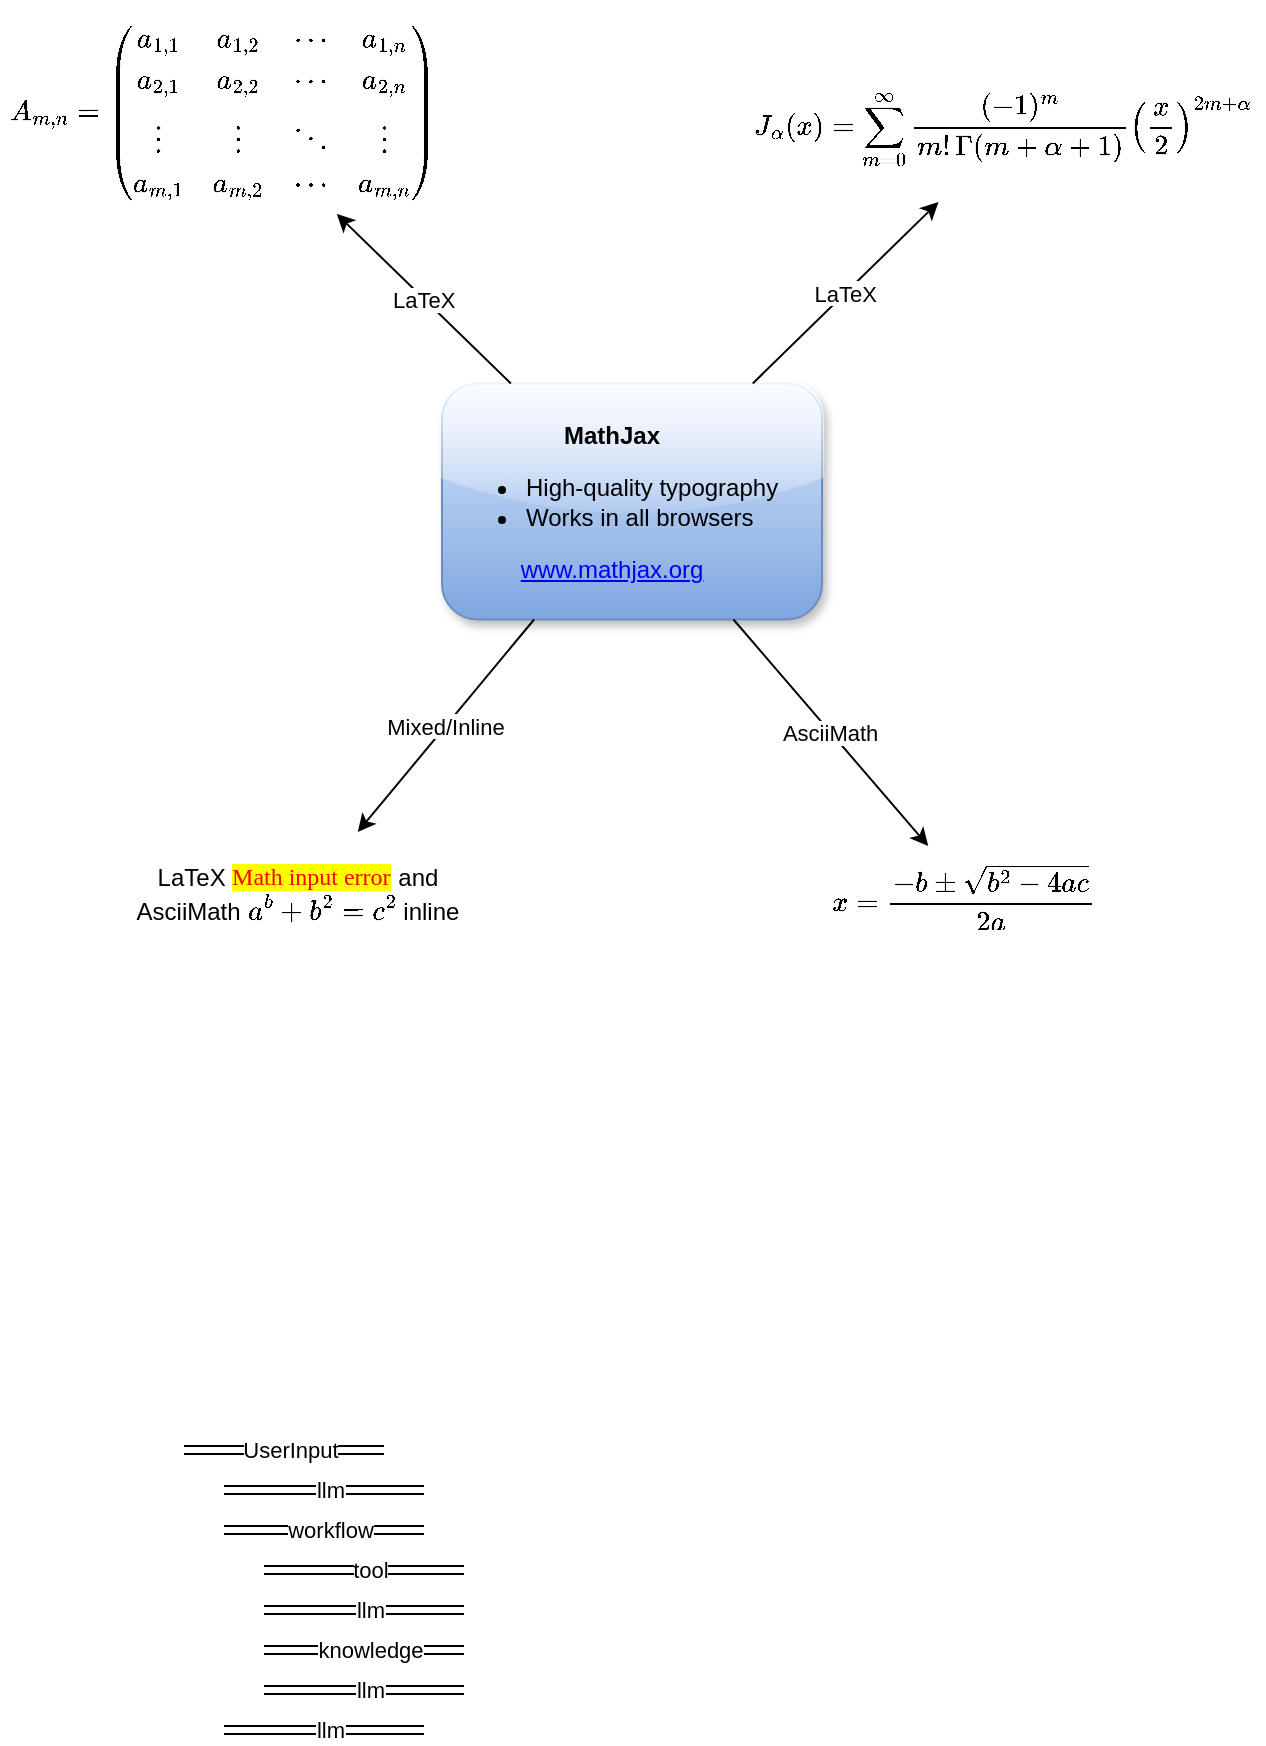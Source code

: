 <mxfile version="24.8.0" pages="2">
  <diagram name="Page-1" id="-mmJfN87k48Y5w4itgZ_">
    <mxGraphModel dx="1434" dy="785" grid="1" gridSize="10" guides="1" tooltips="1" connect="1" arrows="1" fold="1" page="1" pageScale="1" pageWidth="827" pageHeight="1169" math="0" shadow="0">
      <root>
        <mxCell id="0" />
        <mxCell id="1" parent="0" />
        <mxCell id="OV-CWN4_s9iYcNfIr0wD-1" value="$$A_{m,n} =&#xa; \begin{pmatrix}&#xa;  a_{1,1} &amp; a_{1,2} &amp; \cdots &amp; a_{1,n} \\&#xa;  a_{2,1} &amp; a_{2,2} &amp; \cdots &amp; a_{2,n} \\&#xa;  \vdots  &amp; \vdots  &amp; \ddots &amp; \vdots  \\&#xa;  a_{m,1} &amp; a_{m,2} &amp; \cdots &amp; a_{m,n}&#xa; \end{pmatrix}$$" style="text;html=1;spacing=5;spacingTop=-10;whiteSpace=wrap;overflow=hidden;fillColor=none;strokeColor=none;shadow=0;rounded=0;verticalAlign=middle" parent="1" vertex="1">
          <mxGeometry x="88" y="80" width="232" height="102" as="geometry" />
        </mxCell>
        <mxCell id="OV-CWN4_s9iYcNfIr0wD-2" value="&lt;p align=&quot;center&quot;&gt;&lt;b&gt;MathJax&lt;/b&gt;&lt;/p&gt;&lt;ul&gt;&lt;li&gt;High-quality typography&lt;/li&gt;&lt;li&gt;Works in all browsers&lt;/li&gt;&lt;/ul&gt;&lt;div style=&quot;text-align: center&quot;&gt;&lt;a target=&quot;_blank&quot; href=&quot;http://www.mathjax.org&quot;&gt;www.mathjax.org&lt;/a&gt;&lt;br&gt;&lt;/div&gt;" style="whiteSpace=wrap;rounded=1;html=1;align=left;verticalAlign=top;blue" parent="1" vertex="1">
          <mxGeometry x="309" y="266.75" width="190" height="118" as="geometry" />
        </mxCell>
        <mxCell id="OV-CWN4_s9iYcNfIr0wD-3" value="LaTeX" style="endArrow=classic;endFill=1;rounded=0;" parent="1" source="OV-CWN4_s9iYcNfIr0wD-2" target="OV-CWN4_s9iYcNfIr0wD-1" edge="1">
          <mxGeometry relative="1" as="geometry" />
        </mxCell>
        <mxCell id="OV-CWN4_s9iYcNfIr0wD-4" value="$$J_\alpha(x) = \sum\limits_{m=0}^\infty \frac{(-1)^m}{m! \, \Gamma(m + \alpha + 1)}{\left({\frac{x}{2}}\right)}^{2 m + \alpha}$$" style="text;html=1;spacing=5;spacingTop=-10;whiteSpace=wrap;overflow=hidden;fillColor=none;strokeColor=none;shadow=0;rounded=0;verticalAlign=middle" parent="1" vertex="1">
          <mxGeometry x="460" y="112" width="260" height="64" as="geometry" />
        </mxCell>
        <mxCell id="OV-CWN4_s9iYcNfIr0wD-5" value="LaTeX" style="endArrow=classic;endFill=1;rounded=0;" parent="1" source="OV-CWN4_s9iYcNfIr0wD-2" target="OV-CWN4_s9iYcNfIr0wD-4" edge="1">
          <mxGeometry relative="1" as="geometry" />
        </mxCell>
        <mxCell id="OV-CWN4_s9iYcNfIr0wD-6" value="`x = (-b +- sqrt(b^2-4ac))/(2a)`" style="text;html=1;spacing=5;spacingTop=-10;whiteSpace=wrap;overflow=hidden;fillColor=none;strokeColor=none;shadow=0;rounded=0;verticalAlign=middle" parent="1" vertex="1">
          <mxGeometry x="499" y="498" width="157" height="59" as="geometry" />
        </mxCell>
        <mxCell id="OV-CWN4_s9iYcNfIr0wD-7" value="Mixed/Inline" style="endArrow=classic;endFill=1;rounded=0;" parent="1" source="OV-CWN4_s9iYcNfIr0wD-2" target="OV-CWN4_s9iYcNfIr0wD-9" edge="1">
          <mxGeometry relative="1" as="geometry" />
        </mxCell>
        <mxCell id="OV-CWN4_s9iYcNfIr0wD-8" value="AsciiMath" style="endArrow=classic;endFill=1;rounded=0;" parent="1" source="OV-CWN4_s9iYcNfIr0wD-2" target="OV-CWN4_s9iYcNfIr0wD-6" edge="1">
          <mxGeometry relative="1" as="geometry" />
        </mxCell>
        <mxCell id="OV-CWN4_s9iYcNfIr0wD-9" value="LaTeX \(\sqrt{3Ã-1}+(1+x)^2\) and&lt;br&gt;AsciiMath `a^b + b^2 = c^2` inline" style="text;html=1;spacing=5;spacingTop=-10;whiteSpace=wrap;overflow=hidden;fillColor=none;strokeColor=none;shadow=0;rounded=0;verticalAlign=middle;align=center" parent="1" vertex="1">
          <mxGeometry x="134" y="491" width="206" height="72" as="geometry" />
        </mxCell>
        <mxCell id="fDg8bJ2B-ooku8T_4j0X-1" value="" style="shape=link;html=1;rounded=0;" edge="1" parent="1">
          <mxGeometry width="100" relative="1" as="geometry">
            <mxPoint x="220" y="860" as="sourcePoint" />
            <mxPoint x="320" y="860" as="targetPoint" />
          </mxGeometry>
        </mxCell>
        <mxCell id="fDg8bJ2B-ooku8T_4j0X-2" value="tool" style="edgeLabel;html=1;align=center;verticalAlign=middle;resizable=0;points=[];" vertex="1" connectable="0" parent="fDg8bJ2B-ooku8T_4j0X-1">
          <mxGeometry x="0.06" relative="1" as="geometry">
            <mxPoint as="offset" />
          </mxGeometry>
        </mxCell>
        <mxCell id="fDg8bJ2B-ooku8T_4j0X-3" value="" style="shape=link;html=1;rounded=0;" edge="1" parent="1">
          <mxGeometry width="100" relative="1" as="geometry">
            <mxPoint x="200" y="840" as="sourcePoint" />
            <mxPoint x="300" y="840" as="targetPoint" />
          </mxGeometry>
        </mxCell>
        <mxCell id="fDg8bJ2B-ooku8T_4j0X-4" value="workflow" style="edgeLabel;html=1;align=center;verticalAlign=middle;resizable=0;points=[];" vertex="1" connectable="0" parent="fDg8bJ2B-ooku8T_4j0X-3">
          <mxGeometry x="0.06" relative="1" as="geometry">
            <mxPoint as="offset" />
          </mxGeometry>
        </mxCell>
        <mxCell id="fDg8bJ2B-ooku8T_4j0X-7" value="" style="shape=link;html=1;rounded=0;" edge="1" parent="1">
          <mxGeometry width="100" relative="1" as="geometry">
            <mxPoint x="200" y="820" as="sourcePoint" />
            <mxPoint x="300" y="820" as="targetPoint" />
          </mxGeometry>
        </mxCell>
        <mxCell id="fDg8bJ2B-ooku8T_4j0X-8" value="llm" style="edgeLabel;html=1;align=center;verticalAlign=middle;resizable=0;points=[];" vertex="1" connectable="0" parent="fDg8bJ2B-ooku8T_4j0X-7">
          <mxGeometry x="0.06" relative="1" as="geometry">
            <mxPoint as="offset" />
          </mxGeometry>
        </mxCell>
        <mxCell id="fDg8bJ2B-ooku8T_4j0X-9" value="" style="shape=link;html=1;rounded=0;" edge="1" parent="1">
          <mxGeometry width="100" relative="1" as="geometry">
            <mxPoint x="200" y="940" as="sourcePoint" />
            <mxPoint x="300" y="940" as="targetPoint" />
          </mxGeometry>
        </mxCell>
        <mxCell id="fDg8bJ2B-ooku8T_4j0X-10" value="llm" style="edgeLabel;html=1;align=center;verticalAlign=middle;resizable=0;points=[];" vertex="1" connectable="0" parent="fDg8bJ2B-ooku8T_4j0X-9">
          <mxGeometry x="0.06" relative="1" as="geometry">
            <mxPoint as="offset" />
          </mxGeometry>
        </mxCell>
        <mxCell id="fDg8bJ2B-ooku8T_4j0X-11" value="" style="shape=link;html=1;rounded=0;" edge="1" parent="1">
          <mxGeometry width="100" relative="1" as="geometry">
            <mxPoint x="220" y="880" as="sourcePoint" />
            <mxPoint x="320" y="880" as="targetPoint" />
          </mxGeometry>
        </mxCell>
        <mxCell id="fDg8bJ2B-ooku8T_4j0X-12" value="llm" style="edgeLabel;html=1;align=center;verticalAlign=middle;resizable=0;points=[];" vertex="1" connectable="0" parent="fDg8bJ2B-ooku8T_4j0X-11">
          <mxGeometry x="0.06" relative="1" as="geometry">
            <mxPoint as="offset" />
          </mxGeometry>
        </mxCell>
        <mxCell id="fDg8bJ2B-ooku8T_4j0X-13" value="" style="shape=link;html=1;rounded=0;" edge="1" parent="1">
          <mxGeometry width="100" relative="1" as="geometry">
            <mxPoint x="220" y="900" as="sourcePoint" />
            <mxPoint x="320" y="900" as="targetPoint" />
          </mxGeometry>
        </mxCell>
        <mxCell id="fDg8bJ2B-ooku8T_4j0X-14" value="knowledge" style="edgeLabel;html=1;align=center;verticalAlign=middle;resizable=0;points=[];" vertex="1" connectable="0" parent="fDg8bJ2B-ooku8T_4j0X-13">
          <mxGeometry x="0.06" relative="1" as="geometry">
            <mxPoint as="offset" />
          </mxGeometry>
        </mxCell>
        <mxCell id="fDg8bJ2B-ooku8T_4j0X-16" value="" style="shape=link;html=1;rounded=0;" edge="1" parent="1">
          <mxGeometry width="100" relative="1" as="geometry">
            <mxPoint x="220" y="920" as="sourcePoint" />
            <mxPoint x="320" y="920" as="targetPoint" />
          </mxGeometry>
        </mxCell>
        <mxCell id="fDg8bJ2B-ooku8T_4j0X-17" value="llm" style="edgeLabel;html=1;align=center;verticalAlign=middle;resizable=0;points=[];" vertex="1" connectable="0" parent="fDg8bJ2B-ooku8T_4j0X-16">
          <mxGeometry x="0.06" relative="1" as="geometry">
            <mxPoint as="offset" />
          </mxGeometry>
        </mxCell>
        <mxCell id="fDg8bJ2B-ooku8T_4j0X-18" value="" style="shape=link;html=1;rounded=0;" edge="1" parent="1">
          <mxGeometry width="100" relative="1" as="geometry">
            <mxPoint x="180" y="800" as="sourcePoint" />
            <mxPoint x="280" y="800" as="targetPoint" />
          </mxGeometry>
        </mxCell>
        <mxCell id="fDg8bJ2B-ooku8T_4j0X-19" value="UserInput" style="edgeLabel;html=1;align=center;verticalAlign=middle;resizable=0;points=[];" vertex="1" connectable="0" parent="fDg8bJ2B-ooku8T_4j0X-18">
          <mxGeometry x="0.06" relative="1" as="geometry">
            <mxPoint as="offset" />
          </mxGeometry>
        </mxCell>
      </root>
    </mxGraphModel>
  </diagram>
  <diagram name="Page-2" id="6RFVOrc3LkjSJnaGyQyJ">
    <mxGraphModel dx="1332" dy="983" grid="1" gridSize="10" guides="1" tooltips="1" connect="1" arrows="1" fold="1" page="1" pageScale="1" pageWidth="827" pageHeight="1169" math="1" shadow="0">
      <root>
        <mxCell id="D3lG09Jso_duDaEmXfXr-0" />
        <mxCell id="D3lG09Jso_duDaEmXfXr-1" parent="D3lG09Jso_duDaEmXfXr-0" />
        <mxCell id="41MV-0r4CxwcozOCYkJW-2" value="&lt;font style=&quot;font-size: 16px&quot;&gt;&lt;b&gt;Important equations in computing&lt;/b&gt;&lt;/font&gt;" style="shape=table;childLayout=tableLayout;rowLines=0;columnLines=0;startSize=40;html=1;whiteSpace=wrap;collapsible=0;recursiveResize=0;expand=0;pointerEvents=0;fillColor=#dae8fc;strokeColor=#6c8ebf;" parent="D3lG09Jso_duDaEmXfXr-1" vertex="1">
          <mxGeometry x="110" y="40" width="430" height="410" as="geometry" />
        </mxCell>
        <mxCell id="41MV-0r4CxwcozOCYkJW-10" value="" style="swimlane;horizontal=0;points=[[0,0.5],[1,0.5]];portConstraint=eastwest;startSize=0;html=1;whiteSpace=wrap;collapsible=0;recursiveResize=0;expand=0;pointerEvents=0;" parent="41MV-0r4CxwcozOCYkJW-2" vertex="1">
          <mxGeometry y="40" width="430" height="90" as="geometry" />
        </mxCell>
        <mxCell id="41MV-0r4CxwcozOCYkJW-11" value="" style="swimlane;connectable=0;startSize=0;html=1;whiteSpace=wrap;collapsible=0;recursiveResize=0;expand=0;pointerEvents=0;" parent="41MV-0r4CxwcozOCYkJW-10" vertex="1">
          <mxGeometry width="200" height="90" as="geometry" />
        </mxCell>
        <mxCell id="2" value="$$ \frac{df}{dt} = \lim _{(h \rightarrow 0)} \frac{f(t+h)-f(t)}{h}$$" style="text;html=1;align=left;verticalAlign=middle;resizable=0;points=[];autosize=1;" parent="41MV-0r4CxwcozOCYkJW-11" vertex="1">
          <mxGeometry x="10" y="27" width="340" height="20" as="geometry" />
        </mxCell>
        <mxCell id="41MV-0r4CxwcozOCYkJW-12" value="" style="swimlane;connectable=0;startSize=0;html=1;whiteSpace=wrap;collapsible=0;recursiveResize=0;expand=0;pointerEvents=0;" parent="41MV-0r4CxwcozOCYkJW-10" vertex="1">
          <mxGeometry x="200" width="230" height="90" as="geometry" />
        </mxCell>
        <mxCell id="_r6unnsgetzTEhW_tJpS-2" value="&lt;div&gt;&lt;b&gt;Fundamental Theorum of Calculus&lt;/b&gt;&lt;/div&gt;&lt;div&gt;&lt;br&gt;&lt;/div&gt;&lt;div&gt;Finds optimal solutions to problems &lt;br&gt;&lt;/div&gt;&lt;div&gt;in computing and other disciplines.&lt;br&gt;&lt;/div&gt;" style="text;html=1;align=left;verticalAlign=middle;resizable=0;points=[];autosize=1;" parent="41MV-0r4CxwcozOCYkJW-12" vertex="1">
          <mxGeometry x="10" y="15" width="210" height="60" as="geometry" />
        </mxCell>
        <mxCell id="41MV-0r4CxwcozOCYkJW-17" value="" style="swimlane;horizontal=0;points=[[0,0.5],[1,0.5]];portConstraint=eastwest;startSize=0;html=1;whiteSpace=wrap;collapsible=0;recursiveResize=0;expand=0;pointerEvents=0;" parent="41MV-0r4CxwcozOCYkJW-2" vertex="1">
          <mxGeometry y="130" width="430" height="70" as="geometry" />
        </mxCell>
        <mxCell id="41MV-0r4CxwcozOCYkJW-18" value="" style="swimlane;connectable=0;startSize=0;html=1;whiteSpace=wrap;collapsible=0;recursiveResize=0;expand=0;pointerEvents=0;" parent="41MV-0r4CxwcozOCYkJW-17" vertex="1">
          <mxGeometry width="200" height="70" as="geometry" />
        </mxCell>
        <mxCell id="_r6unnsgetzTEhW_tJpS-3" value="$$ \hat{f}\left( \xi \right) = \sum\limits_{-\infty}^\infty {f(x)e^{-2\pi i x \xi}&amp;nbsp; dx}&amp;nbsp; $$" style="text;html=1;align=left;verticalAlign=middle;resizable=0;points=[];autosize=1;" parent="41MV-0r4CxwcozOCYkJW-18" vertex="1">
          <mxGeometry x="11" y="20" width="420" height="20" as="geometry" />
        </mxCell>
        <mxCell id="41MV-0r4CxwcozOCYkJW-19" value="" style="swimlane;connectable=0;startSize=0;html=1;whiteSpace=wrap;collapsible=0;recursiveResize=0;expand=0;pointerEvents=0;" parent="41MV-0r4CxwcozOCYkJW-17" vertex="1">
          <mxGeometry x="200" width="230" height="70" as="geometry" />
        </mxCell>
        <mxCell id="m-ndDQ5zoxFJMQhGPnYD-2" value="&lt;div&gt;&lt;b&gt;Fourier Transform&lt;/b&gt;&lt;/div&gt;&lt;div&gt;&lt;br&gt;&lt;/div&gt;&lt;div&gt;Enables JPEG and MP3 compression.&lt;br&gt;&lt;/div&gt;" style="text;html=1;align=left;verticalAlign=middle;resizable=0;points=[];autosize=1;" parent="41MV-0r4CxwcozOCYkJW-19" vertex="1">
          <mxGeometry x="10" y="10" width="220" height="50" as="geometry" />
        </mxCell>
        <mxCell id="41MV-0r4CxwcozOCYkJW-24" value="" style="swimlane;horizontal=0;points=[[0,0.5],[1,0.5]];portConstraint=eastwest;startSize=0;html=1;whiteSpace=wrap;collapsible=0;recursiveResize=0;expand=0;pointerEvents=0;" parent="41MV-0r4CxwcozOCYkJW-2" vertex="1">
          <mxGeometry y="200" width="430" height="140" as="geometry" />
        </mxCell>
        <mxCell id="41MV-0r4CxwcozOCYkJW-25" value="" style="swimlane;connectable=0;startSize=0;html=1;whiteSpace=wrap;collapsible=0;recursiveResize=0;expand=0;pointerEvents=0;" parent="41MV-0r4CxwcozOCYkJW-24" vertex="1">
          <mxGeometry width="200" height="140" as="geometry" />
        </mxCell>
        <mxCell id="m-ndDQ5zoxFJMQhGPnYD-6" value="&lt;div&gt;$$ \vec{\nabla} \cdot \vec{B} = 0 $$&lt;br&gt;&lt;/div&gt;" style="text;html=1;align=left;verticalAlign=middle;resizable=0;points=[];autosize=1;" parent="41MV-0r4CxwcozOCYkJW-25" vertex="1">
          <mxGeometry x="11" y="20" width="200" height="20" as="geometry" />
        </mxCell>
        <mxCell id="m-ndDQ5zoxFJMQhGPnYD-7" value="$$ \vec{\nabla} \cdot \vec{D} = \rho_{enc} $$" style="text;html=1;align=left;verticalAlign=middle;resizable=0;points=[];autosize=1;" parent="41MV-0r4CxwcozOCYkJW-25" vertex="1">
          <mxGeometry x="11" y="40" width="250" height="20" as="geometry" />
        </mxCell>
        <mxCell id="m-ndDQ5zoxFJMQhGPnYD-8" value="$$ \vec{\nabla} \times \vec{E} = - \frac{\partial B}{\partial t} $$" style="text;html=1;align=left;verticalAlign=middle;resizable=0;points=[];autosize=1;" parent="41MV-0r4CxwcozOCYkJW-25" vertex="1">
          <mxGeometry x="11" y="70" width="340" height="20" as="geometry" />
        </mxCell>
        <mxCell id="m-ndDQ5zoxFJMQhGPnYD-9" value="$$ \vec{\nabla} \times \vec{H} = \vec{J} + \frac{\partial \vec{D}}{\partial t} $$" style="text;html=1;align=left;verticalAlign=middle;resizable=0;points=[];autosize=1;" parent="41MV-0r4CxwcozOCYkJW-25" vertex="1">
          <mxGeometry x="11" y="100" width="410" height="20" as="geometry" />
        </mxCell>
        <mxCell id="41MV-0r4CxwcozOCYkJW-26" value="" style="swimlane;connectable=0;startSize=0;html=1;whiteSpace=wrap;collapsible=0;recursiveResize=0;expand=0;pointerEvents=0;" parent="41MV-0r4CxwcozOCYkJW-24" vertex="1">
          <mxGeometry x="200" width="230" height="140" as="geometry" />
        </mxCell>
        <mxCell id="m-ndDQ5zoxFJMQhGPnYD-10" value="&lt;div align=&quot;left&quot;&gt;&lt;b&gt;Maxwell&#39;s Equations&lt;/b&gt;&lt;/div&gt;&lt;div&gt;&lt;br&gt;&lt;/div&gt;&lt;div&gt;Describes how modern communication &lt;br&gt;&lt;/div&gt;&lt;div align=&quot;left&quot;&gt;uses electromagnetism and optics. &lt;br&gt;&lt;/div&gt;" style="text;html=1;align=center;verticalAlign=middle;resizable=0;points=[];autosize=1;" parent="41MV-0r4CxwcozOCYkJW-26" vertex="1">
          <mxGeometry x="5" y="17" width="220" height="60" as="geometry" />
        </mxCell>
        <mxCell id="m-ndDQ5zoxFJMQhGPnYD-11" style="swimlane;horizontal=0;points=[[0,0.5],[1,0.5]];portConstraint=eastwest;startSize=0;html=1;whiteSpace=wrap;collapsible=0;recursiveResize=0;expand=0;pointerEvents=0;" parent="41MV-0r4CxwcozOCYkJW-2" vertex="1">
          <mxGeometry y="340" width="430" height="70" as="geometry" />
        </mxCell>
        <mxCell id="m-ndDQ5zoxFJMQhGPnYD-12" style="swimlane;connectable=0;startSize=0;html=1;whiteSpace=wrap;collapsible=0;recursiveResize=0;expand=0;pointerEvents=0;" parent="m-ndDQ5zoxFJMQhGPnYD-11" vertex="1">
          <mxGeometry width="200" height="70" as="geometry" />
        </mxCell>
        <mxCell id="m-ndDQ5zoxFJMQhGPnYD-14" value="$$ i \hbar \frac{\partial}{\partial t}\Psi(t) = \hat H \Psi(t) $$" style="text;html=1;align=left;verticalAlign=middle;resizable=0;points=[];autosize=1;" parent="m-ndDQ5zoxFJMQhGPnYD-12" vertex="1">
          <mxGeometry x="11" y="20" width="320" height="20" as="geometry" />
        </mxCell>
        <mxCell id="m-ndDQ5zoxFJMQhGPnYD-13" style="swimlane;connectable=0;startSize=0;html=1;whiteSpace=wrap;collapsible=0;recursiveResize=0;expand=0;pointerEvents=0;" parent="m-ndDQ5zoxFJMQhGPnYD-11" vertex="1">
          <mxGeometry x="200" width="230" height="70" as="geometry" />
        </mxCell>
        <mxCell id="m-ndDQ5zoxFJMQhGPnYD-15" value="&lt;div&gt;&lt;b&gt;Schrödinger&#39;s equation&lt;/b&gt;&lt;/div&gt;&lt;div&gt;&lt;br&gt;&lt;/div&gt;&lt;div&gt;Describes state in quantum computing.&lt;br&gt;&lt;/div&gt;" style="text;html=1;align=left;verticalAlign=middle;resizable=0;points=[];autosize=1;" parent="m-ndDQ5zoxFJMQhGPnYD-13" vertex="1">
          <mxGeometry x="11" y="12" width="220" height="50" as="geometry" />
        </mxCell>
      </root>
    </mxGraphModel>
  </diagram>
</mxfile>
